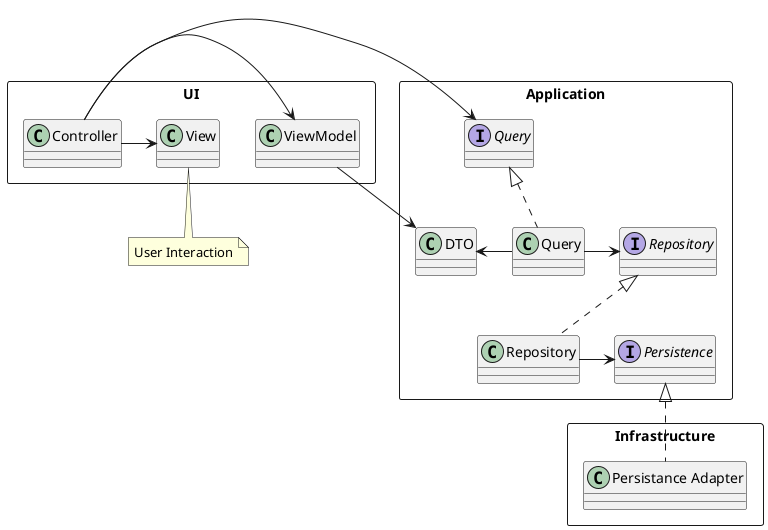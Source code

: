 @startuml

package "UI" <<Rectangle>> {
class View 
class Controller
class ViewModel 
}
note bottom of View: User Interaction


package "Application" <<Rectangle>> {
interface "Query" as IQuery
class "Query" as Query
interface "Repository" as IRepository
class "Repository" as Repository
interface Persistence
class DTO
}
package "Infrastructure" <<Rectangle>> {
class "Persistance Adapter" as PersAda
}

Controller -> View
Controller -> ViewModel
Controller -> IQuery
IQuery <|.. Query
Query -> IRepository
Query -> DTO
ViewModel -> DTO
IRepository <|.. Repository
Repository -> Persistence
Persistence <|.. PersAda
@enduml

